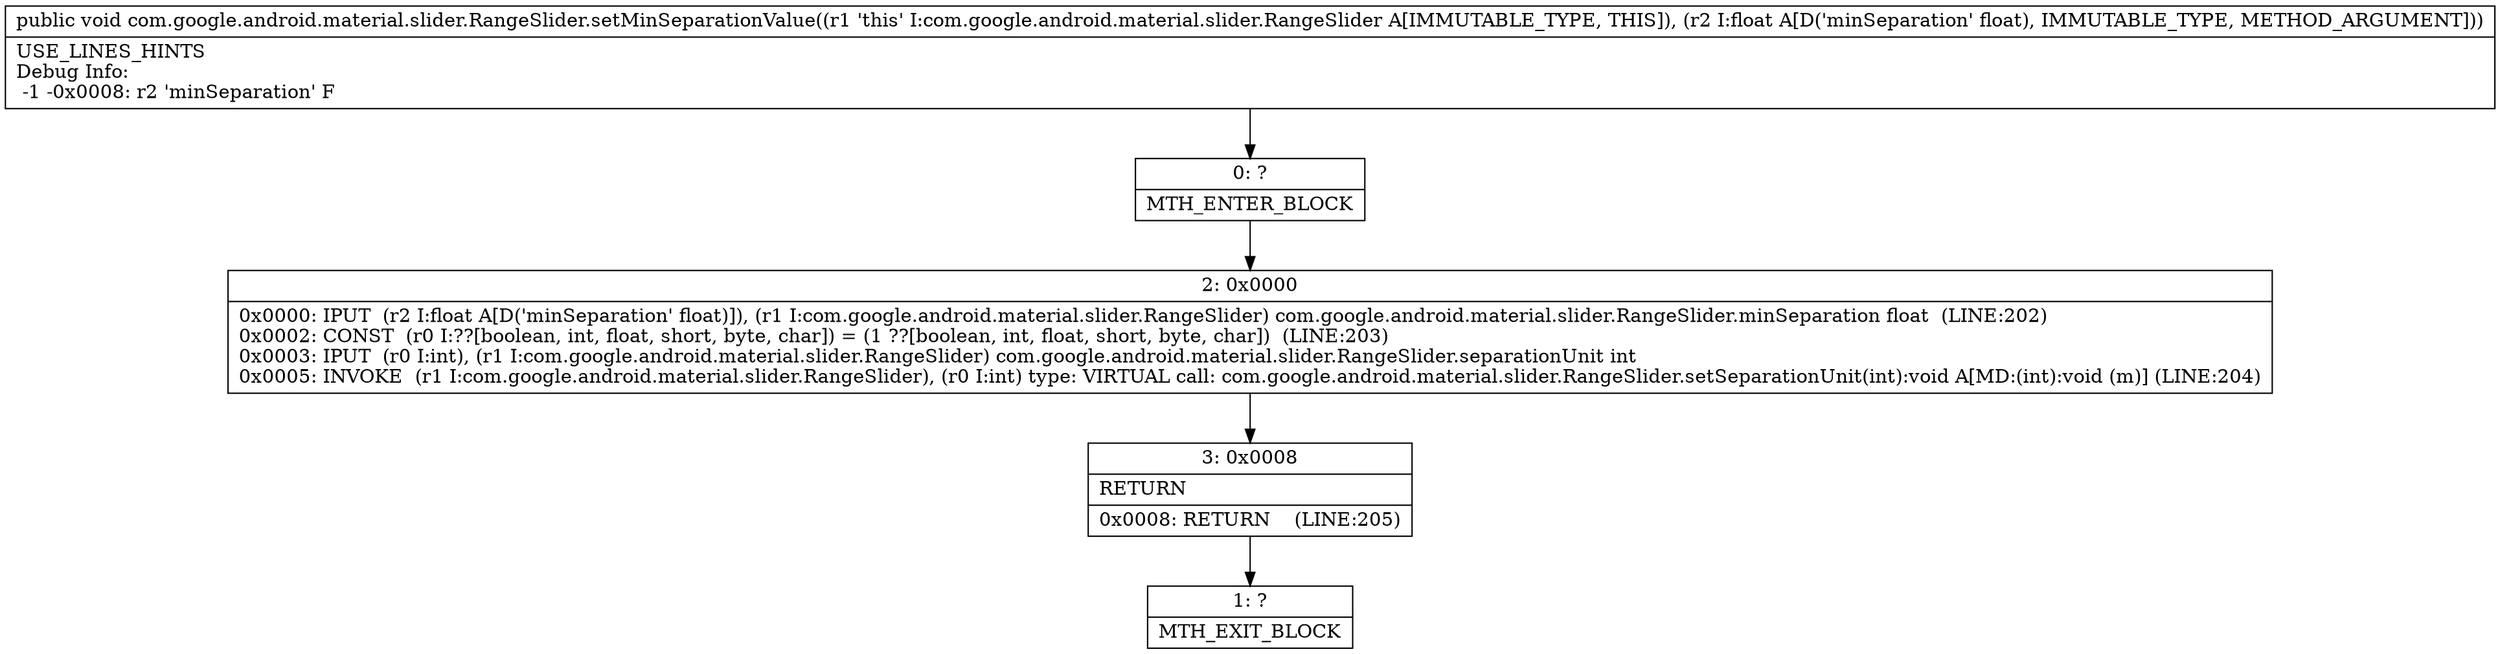 digraph "CFG forcom.google.android.material.slider.RangeSlider.setMinSeparationValue(F)V" {
Node_0 [shape=record,label="{0\:\ ?|MTH_ENTER_BLOCK\l}"];
Node_2 [shape=record,label="{2\:\ 0x0000|0x0000: IPUT  (r2 I:float A[D('minSeparation' float)]), (r1 I:com.google.android.material.slider.RangeSlider) com.google.android.material.slider.RangeSlider.minSeparation float  (LINE:202)\l0x0002: CONST  (r0 I:??[boolean, int, float, short, byte, char]) = (1 ??[boolean, int, float, short, byte, char])  (LINE:203)\l0x0003: IPUT  (r0 I:int), (r1 I:com.google.android.material.slider.RangeSlider) com.google.android.material.slider.RangeSlider.separationUnit int \l0x0005: INVOKE  (r1 I:com.google.android.material.slider.RangeSlider), (r0 I:int) type: VIRTUAL call: com.google.android.material.slider.RangeSlider.setSeparationUnit(int):void A[MD:(int):void (m)] (LINE:204)\l}"];
Node_3 [shape=record,label="{3\:\ 0x0008|RETURN\l|0x0008: RETURN    (LINE:205)\l}"];
Node_1 [shape=record,label="{1\:\ ?|MTH_EXIT_BLOCK\l}"];
MethodNode[shape=record,label="{public void com.google.android.material.slider.RangeSlider.setMinSeparationValue((r1 'this' I:com.google.android.material.slider.RangeSlider A[IMMUTABLE_TYPE, THIS]), (r2 I:float A[D('minSeparation' float), IMMUTABLE_TYPE, METHOD_ARGUMENT]))  | USE_LINES_HINTS\lDebug Info:\l  \-1 \-0x0008: r2 'minSeparation' F\l}"];
MethodNode -> Node_0;Node_0 -> Node_2;
Node_2 -> Node_3;
Node_3 -> Node_1;
}

